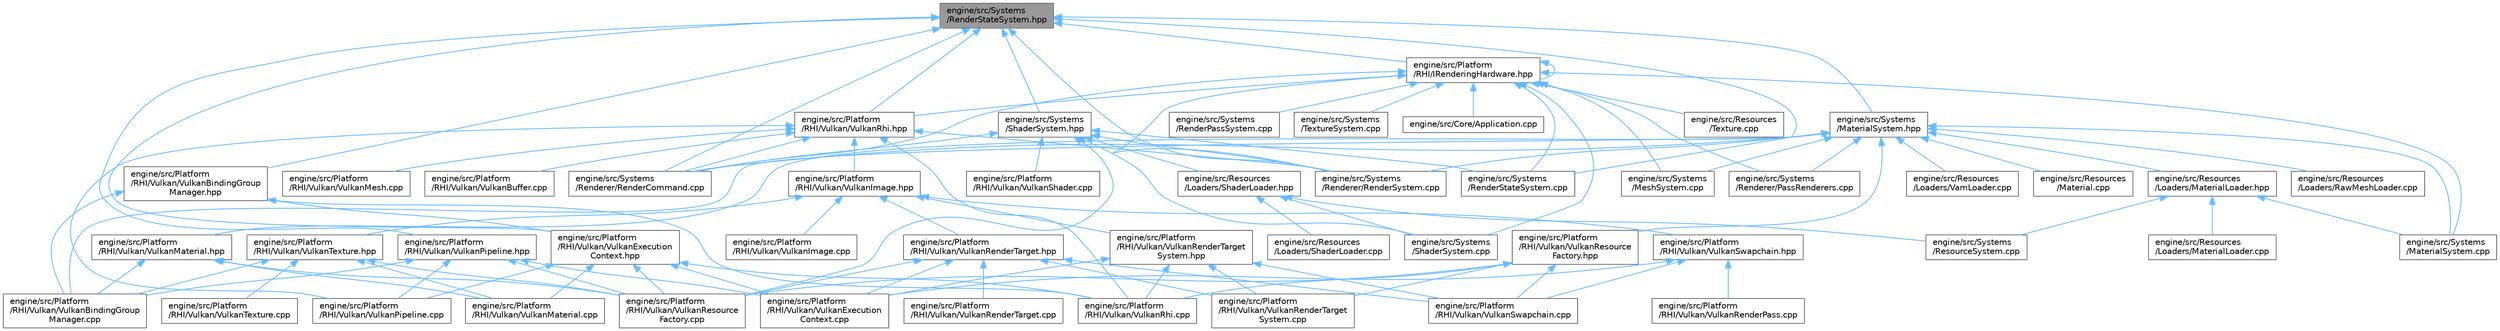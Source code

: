 digraph "engine/src/Systems/RenderStateSystem.hpp"
{
 // LATEX_PDF_SIZE
  bgcolor="transparent";
  edge [fontname=Helvetica,fontsize=10,labelfontname=Helvetica,labelfontsize=10];
  node [fontname=Helvetica,fontsize=10,shape=box,height=0.2,width=0.4];
  Node1 [id="Node000001",label="engine/src/Systems\l/RenderStateSystem.hpp",height=0.2,width=0.4,color="gray40", fillcolor="grey60", style="filled", fontcolor="black",tooltip=" "];
  Node1 -> Node2 [id="edge96_Node000001_Node000002",dir="back",color="steelblue1",style="solid",tooltip=" "];
  Node2 [id="Node000002",label="engine/src/Platform\l/RHI/IRenderingHardware.hpp",height=0.2,width=0.4,color="grey40", fillcolor="white", style="filled",URL="$_i_rendering_hardware_8hpp.html",tooltip=" "];
  Node2 -> Node3 [id="edge97_Node000002_Node000003",dir="back",color="steelblue1",style="solid",tooltip=" "];
  Node3 [id="Node000003",label="engine/src/Core/Application.cpp",height=0.2,width=0.4,color="grey40", fillcolor="white", style="filled",URL="$_application_8cpp.html",tooltip=" "];
  Node2 -> Node2 [id="edge98_Node000002_Node000002",dir="back",color="steelblue1",style="solid",tooltip=" "];
  Node2 -> Node4 [id="edge99_Node000002_Node000004",dir="back",color="steelblue1",style="solid",tooltip=" "];
  Node4 [id="Node000004",label="engine/src/Platform\l/RHI/Vulkan/VulkanRhi.hpp",height=0.2,width=0.4,color="grey40", fillcolor="white", style="filled",URL="$_vulkan_rhi_8hpp.html",tooltip=" "];
  Node4 -> Node5 [id="edge100_Node000004_Node000005",dir="back",color="steelblue1",style="solid",tooltip=" "];
  Node5 [id="Node000005",label="engine/src/Platform\l/RHI/Vulkan/VulkanBuffer.cpp",height=0.2,width=0.4,color="grey40", fillcolor="white", style="filled",URL="$_vulkan_buffer_8cpp.html",tooltip=" "];
  Node4 -> Node6 [id="edge101_Node000004_Node000006",dir="back",color="steelblue1",style="solid",tooltip=" "];
  Node6 [id="Node000006",label="engine/src/Platform\l/RHI/Vulkan/VulkanImage.hpp",height=0.2,width=0.4,color="grey40", fillcolor="white", style="filled",URL="$_vulkan_image_8hpp.html",tooltip=" "];
  Node6 -> Node7 [id="edge102_Node000006_Node000007",dir="back",color="steelblue1",style="solid",tooltip=" "];
  Node7 [id="Node000007",label="engine/src/Platform\l/RHI/Vulkan/VulkanImage.cpp",height=0.2,width=0.4,color="grey40", fillcolor="white", style="filled",URL="$_vulkan_image_8cpp.html",tooltip=" "];
  Node6 -> Node8 [id="edge103_Node000006_Node000008",dir="back",color="steelblue1",style="solid",tooltip=" "];
  Node8 [id="Node000008",label="engine/src/Platform\l/RHI/Vulkan/VulkanRenderTarget.hpp",height=0.2,width=0.4,color="grey40", fillcolor="white", style="filled",URL="$_vulkan_render_target_8hpp.html",tooltip=" "];
  Node8 -> Node9 [id="edge104_Node000008_Node000009",dir="back",color="steelblue1",style="solid",tooltip=" "];
  Node9 [id="Node000009",label="engine/src/Platform\l/RHI/Vulkan/VulkanExecution\lContext.cpp",height=0.2,width=0.4,color="grey40", fillcolor="white", style="filled",URL="$_vulkan_execution_context_8cpp.html",tooltip=" "];
  Node8 -> Node10 [id="edge105_Node000008_Node000010",dir="back",color="steelblue1",style="solid",tooltip=" "];
  Node10 [id="Node000010",label="engine/src/Platform\l/RHI/Vulkan/VulkanRenderTarget.cpp",height=0.2,width=0.4,color="grey40", fillcolor="white", style="filled",URL="$_vulkan_render_target_8cpp.html",tooltip=" "];
  Node8 -> Node11 [id="edge106_Node000008_Node000011",dir="back",color="steelblue1",style="solid",tooltip=" "];
  Node11 [id="Node000011",label="engine/src/Platform\l/RHI/Vulkan/VulkanRenderTarget\lSystem.cpp",height=0.2,width=0.4,color="grey40", fillcolor="white", style="filled",URL="$_vulkan_render_target_system_8cpp.html",tooltip=" "];
  Node8 -> Node12 [id="edge107_Node000008_Node000012",dir="back",color="steelblue1",style="solid",tooltip=" "];
  Node12 [id="Node000012",label="engine/src/Platform\l/RHI/Vulkan/VulkanResource\lFactory.cpp",height=0.2,width=0.4,color="grey40", fillcolor="white", style="filled",URL="$_vulkan_resource_factory_8cpp.html",tooltip=" "];
  Node8 -> Node13 [id="edge108_Node000008_Node000013",dir="back",color="steelblue1",style="solid",tooltip=" "];
  Node13 [id="Node000013",label="engine/src/Platform\l/RHI/Vulkan/VulkanSwapchain.cpp",height=0.2,width=0.4,color="grey40", fillcolor="white", style="filled",URL="$_vulkan_swapchain_8cpp.html",tooltip=" "];
  Node6 -> Node14 [id="edge109_Node000006_Node000014",dir="back",color="steelblue1",style="solid",tooltip=" "];
  Node14 [id="Node000014",label="engine/src/Platform\l/RHI/Vulkan/VulkanRenderTarget\lSystem.hpp",height=0.2,width=0.4,color="grey40", fillcolor="white", style="filled",URL="$_vulkan_render_target_system_8hpp.html",tooltip=" "];
  Node14 -> Node9 [id="edge110_Node000014_Node000009",dir="back",color="steelblue1",style="solid",tooltip=" "];
  Node14 -> Node11 [id="edge111_Node000014_Node000011",dir="back",color="steelblue1",style="solid",tooltip=" "];
  Node14 -> Node15 [id="edge112_Node000014_Node000015",dir="back",color="steelblue1",style="solid",tooltip=" "];
  Node15 [id="Node000015",label="engine/src/Platform\l/RHI/Vulkan/VulkanRhi.cpp",height=0.2,width=0.4,color="grey40", fillcolor="white", style="filled",URL="$_vulkan_rhi_8cpp.html",tooltip=" "];
  Node14 -> Node13 [id="edge113_Node000014_Node000013",dir="back",color="steelblue1",style="solid",tooltip=" "];
  Node6 -> Node16 [id="edge114_Node000006_Node000016",dir="back",color="steelblue1",style="solid",tooltip=" "];
  Node16 [id="Node000016",label="engine/src/Platform\l/RHI/Vulkan/VulkanSwapchain.hpp",height=0.2,width=0.4,color="grey40", fillcolor="white", style="filled",URL="$_vulkan_swapchain_8hpp.html",tooltip=" "];
  Node16 -> Node9 [id="edge115_Node000016_Node000009",dir="back",color="steelblue1",style="solid",tooltip=" "];
  Node16 -> Node17 [id="edge116_Node000016_Node000017",dir="back",color="steelblue1",style="solid",tooltip=" "];
  Node17 [id="Node000017",label="engine/src/Platform\l/RHI/Vulkan/VulkanRenderPass.cpp",height=0.2,width=0.4,color="grey40", fillcolor="white", style="filled",URL="$_vulkan_render_pass_8cpp.html",tooltip=" "];
  Node16 -> Node13 [id="edge117_Node000016_Node000013",dir="back",color="steelblue1",style="solid",tooltip=" "];
  Node6 -> Node18 [id="edge118_Node000006_Node000018",dir="back",color="steelblue1",style="solid",tooltip=" "];
  Node18 [id="Node000018",label="engine/src/Platform\l/RHI/Vulkan/VulkanTexture.hpp",height=0.2,width=0.4,color="grey40", fillcolor="white", style="filled",URL="$_vulkan_texture_8hpp.html",tooltip=" "];
  Node18 -> Node19 [id="edge119_Node000018_Node000019",dir="back",color="steelblue1",style="solid",tooltip=" "];
  Node19 [id="Node000019",label="engine/src/Platform\l/RHI/Vulkan/VulkanBindingGroup\lManager.cpp",height=0.2,width=0.4,color="grey40", fillcolor="white", style="filled",URL="$_vulkan_binding_group_manager_8cpp.html",tooltip=" "];
  Node18 -> Node20 [id="edge120_Node000018_Node000020",dir="back",color="steelblue1",style="solid",tooltip=" "];
  Node20 [id="Node000020",label="engine/src/Platform\l/RHI/Vulkan/VulkanMaterial.cpp",height=0.2,width=0.4,color="grey40", fillcolor="white", style="filled",URL="$_vulkan_material_8cpp.html",tooltip=" "];
  Node18 -> Node12 [id="edge121_Node000018_Node000012",dir="back",color="steelblue1",style="solid",tooltip=" "];
  Node18 -> Node21 [id="edge122_Node000018_Node000021",dir="back",color="steelblue1",style="solid",tooltip=" "];
  Node21 [id="Node000021",label="engine/src/Platform\l/RHI/Vulkan/VulkanTexture.cpp",height=0.2,width=0.4,color="grey40", fillcolor="white", style="filled",URL="$_vulkan_texture_8cpp.html",tooltip=" "];
  Node4 -> Node22 [id="edge123_Node000004_Node000022",dir="back",color="steelblue1",style="solid",tooltip=" "];
  Node22 [id="Node000022",label="engine/src/Platform\l/RHI/Vulkan/VulkanMesh.cpp",height=0.2,width=0.4,color="grey40", fillcolor="white", style="filled",URL="$_vulkan_mesh_8cpp.html",tooltip=" "];
  Node4 -> Node23 [id="edge124_Node000004_Node000023",dir="back",color="steelblue1",style="solid",tooltip=" "];
  Node23 [id="Node000023",label="engine/src/Platform\l/RHI/Vulkan/VulkanPipeline.cpp",height=0.2,width=0.4,color="grey40", fillcolor="white", style="filled",URL="$_vulkan_pipeline_8cpp.html",tooltip=" "];
  Node4 -> Node15 [id="edge125_Node000004_Node000015",dir="back",color="steelblue1",style="solid",tooltip=" "];
  Node4 -> Node24 [id="edge126_Node000004_Node000024",dir="back",color="steelblue1",style="solid",tooltip=" "];
  Node24 [id="Node000024",label="engine/src/Systems\l/Renderer/RenderCommand.cpp",height=0.2,width=0.4,color="grey40", fillcolor="white", style="filled",URL="$_render_command_8cpp.html",tooltip=" "];
  Node4 -> Node25 [id="edge127_Node000004_Node000025",dir="back",color="steelblue1",style="solid",tooltip=" "];
  Node25 [id="Node000025",label="engine/src/Systems\l/Renderer/RenderSystem.cpp",height=0.2,width=0.4,color="grey40", fillcolor="white", style="filled",URL="$_render_system_8cpp.html",tooltip=" "];
  Node2 -> Node26 [id="edge128_Node000002_Node000026",dir="back",color="steelblue1",style="solid",tooltip=" "];
  Node26 [id="Node000026",label="engine/src/Resources\l/Texture.cpp",height=0.2,width=0.4,color="grey40", fillcolor="white", style="filled",URL="$_texture_8cpp.html",tooltip=" "];
  Node2 -> Node27 [id="edge129_Node000002_Node000027",dir="back",color="steelblue1",style="solid",tooltip=" "];
  Node27 [id="Node000027",label="engine/src/Systems\l/MaterialSystem.cpp",height=0.2,width=0.4,color="grey40", fillcolor="white", style="filled",URL="$_material_system_8cpp.html",tooltip=" "];
  Node2 -> Node28 [id="edge130_Node000002_Node000028",dir="back",color="steelblue1",style="solid",tooltip=" "];
  Node28 [id="Node000028",label="engine/src/Systems\l/MeshSystem.cpp",height=0.2,width=0.4,color="grey40", fillcolor="white", style="filled",URL="$_mesh_system_8cpp.html",tooltip=" "];
  Node2 -> Node29 [id="edge131_Node000002_Node000029",dir="back",color="steelblue1",style="solid",tooltip=" "];
  Node29 [id="Node000029",label="engine/src/Systems\l/RenderPassSystem.cpp",height=0.2,width=0.4,color="grey40", fillcolor="white", style="filled",URL="$_render_pass_system_8cpp.html",tooltip=" "];
  Node2 -> Node30 [id="edge132_Node000002_Node000030",dir="back",color="steelblue1",style="solid",tooltip=" "];
  Node30 [id="Node000030",label="engine/src/Systems\l/RenderStateSystem.cpp",height=0.2,width=0.4,color="grey40", fillcolor="white", style="filled",URL="$_render_state_system_8cpp.html",tooltip=" "];
  Node2 -> Node31 [id="edge133_Node000002_Node000031",dir="back",color="steelblue1",style="solid",tooltip=" "];
  Node31 [id="Node000031",label="engine/src/Systems\l/Renderer/PassRenderers.cpp",height=0.2,width=0.4,color="grey40", fillcolor="white", style="filled",URL="$_pass_renderers_8cpp.html",tooltip=" "];
  Node2 -> Node24 [id="edge134_Node000002_Node000024",dir="back",color="steelblue1",style="solid",tooltip=" "];
  Node2 -> Node25 [id="edge135_Node000002_Node000025",dir="back",color="steelblue1",style="solid",tooltip=" "];
  Node2 -> Node32 [id="edge136_Node000002_Node000032",dir="back",color="steelblue1",style="solid",tooltip=" "];
  Node32 [id="Node000032",label="engine/src/Systems\l/ShaderSystem.cpp",height=0.2,width=0.4,color="grey40", fillcolor="white", style="filled",URL="$_shader_system_8cpp.html",tooltip=" "];
  Node2 -> Node33 [id="edge137_Node000002_Node000033",dir="back",color="steelblue1",style="solid",tooltip=" "];
  Node33 [id="Node000033",label="engine/src/Systems\l/TextureSystem.cpp",height=0.2,width=0.4,color="grey40", fillcolor="white", style="filled",URL="$_texture_system_8cpp.html",tooltip=" "];
  Node1 -> Node34 [id="edge138_Node000001_Node000034",dir="back",color="steelblue1",style="solid",tooltip=" "];
  Node34 [id="Node000034",label="engine/src/Platform\l/RHI/Vulkan/VulkanBindingGroup\lManager.hpp",height=0.2,width=0.4,color="grey40", fillcolor="white", style="filled",URL="$_vulkan_binding_group_manager_8hpp.html",tooltip=" "];
  Node34 -> Node19 [id="edge139_Node000034_Node000019",dir="back",color="steelblue1",style="solid",tooltip=" "];
  Node34 -> Node35 [id="edge140_Node000034_Node000035",dir="back",color="steelblue1",style="solid",tooltip=" "];
  Node35 [id="Node000035",label="engine/src/Platform\l/RHI/Vulkan/VulkanExecution\lContext.hpp",height=0.2,width=0.4,color="grey40", fillcolor="white", style="filled",URL="$_vulkan_execution_context_8hpp.html",tooltip=" "];
  Node35 -> Node9 [id="edge141_Node000035_Node000009",dir="back",color="steelblue1",style="solid",tooltip=" "];
  Node35 -> Node20 [id="edge142_Node000035_Node000020",dir="back",color="steelblue1",style="solid",tooltip=" "];
  Node35 -> Node23 [id="edge143_Node000035_Node000023",dir="back",color="steelblue1",style="solid",tooltip=" "];
  Node35 -> Node12 [id="edge144_Node000035_Node000012",dir="back",color="steelblue1",style="solid",tooltip=" "];
  Node35 -> Node15 [id="edge145_Node000035_Node000015",dir="back",color="steelblue1",style="solid",tooltip=" "];
  Node34 -> Node15 [id="edge146_Node000034_Node000015",dir="back",color="steelblue1",style="solid",tooltip=" "];
  Node1 -> Node35 [id="edge147_Node000001_Node000035",dir="back",color="steelblue1",style="solid",tooltip=" "];
  Node1 -> Node36 [id="edge148_Node000001_Node000036",dir="back",color="steelblue1",style="solid",tooltip=" "];
  Node36 [id="Node000036",label="engine/src/Platform\l/RHI/Vulkan/VulkanPipeline.hpp",height=0.2,width=0.4,color="grey40", fillcolor="white", style="filled",URL="$_vulkan_pipeline_8hpp.html",tooltip=" "];
  Node36 -> Node19 [id="edge149_Node000036_Node000019",dir="back",color="steelblue1",style="solid",tooltip=" "];
  Node36 -> Node9 [id="edge150_Node000036_Node000009",dir="back",color="steelblue1",style="solid",tooltip=" "];
  Node36 -> Node23 [id="edge151_Node000036_Node000023",dir="back",color="steelblue1",style="solid",tooltip=" "];
  Node36 -> Node12 [id="edge152_Node000036_Node000012",dir="back",color="steelblue1",style="solid",tooltip=" "];
  Node1 -> Node4 [id="edge153_Node000001_Node000004",dir="back",color="steelblue1",style="solid",tooltip=" "];
  Node1 -> Node37 [id="edge154_Node000001_Node000037",dir="back",color="steelblue1",style="solid",tooltip=" "];
  Node37 [id="Node000037",label="engine/src/Systems\l/MaterialSystem.hpp",height=0.2,width=0.4,color="grey40", fillcolor="white", style="filled",URL="$_material_system_8hpp.html",tooltip=" "];
  Node37 -> Node19 [id="edge155_Node000037_Node000019",dir="back",color="steelblue1",style="solid",tooltip=" "];
  Node37 -> Node38 [id="edge156_Node000037_Node000038",dir="back",color="steelblue1",style="solid",tooltip=" "];
  Node38 [id="Node000038",label="engine/src/Platform\l/RHI/Vulkan/VulkanMaterial.hpp",height=0.2,width=0.4,color="grey40", fillcolor="white", style="filled",URL="$_vulkan_material_8hpp.html",tooltip=" "];
  Node38 -> Node19 [id="edge157_Node000038_Node000019",dir="back",color="steelblue1",style="solid",tooltip=" "];
  Node38 -> Node20 [id="edge158_Node000038_Node000020",dir="back",color="steelblue1",style="solid",tooltip=" "];
  Node38 -> Node12 [id="edge159_Node000038_Node000012",dir="back",color="steelblue1",style="solid",tooltip=" "];
  Node37 -> Node39 [id="edge160_Node000037_Node000039",dir="back",color="steelblue1",style="solid",tooltip=" "];
  Node39 [id="Node000039",label="engine/src/Platform\l/RHI/Vulkan/VulkanResource\lFactory.hpp",height=0.2,width=0.4,color="grey40", fillcolor="white", style="filled",URL="$_vulkan_resource_factory_8hpp.html",tooltip=" "];
  Node39 -> Node11 [id="edge161_Node000039_Node000011",dir="back",color="steelblue1",style="solid",tooltip=" "];
  Node39 -> Node12 [id="edge162_Node000039_Node000012",dir="back",color="steelblue1",style="solid",tooltip=" "];
  Node39 -> Node15 [id="edge163_Node000039_Node000015",dir="back",color="steelblue1",style="solid",tooltip=" "];
  Node39 -> Node13 [id="edge164_Node000039_Node000013",dir="back",color="steelblue1",style="solid",tooltip=" "];
  Node37 -> Node40 [id="edge165_Node000037_Node000040",dir="back",color="steelblue1",style="solid",tooltip=" "];
  Node40 [id="Node000040",label="engine/src/Resources\l/Loaders/MaterialLoader.hpp",height=0.2,width=0.4,color="grey40", fillcolor="white", style="filled",URL="$_material_loader_8hpp.html",tooltip=" "];
  Node40 -> Node41 [id="edge166_Node000040_Node000041",dir="back",color="steelblue1",style="solid",tooltip=" "];
  Node41 [id="Node000041",label="engine/src/Resources\l/Loaders/MaterialLoader.cpp",height=0.2,width=0.4,color="grey40", fillcolor="white", style="filled",URL="$_material_loader_8cpp.html",tooltip=" "];
  Node40 -> Node27 [id="edge167_Node000040_Node000027",dir="back",color="steelblue1",style="solid",tooltip=" "];
  Node40 -> Node42 [id="edge168_Node000040_Node000042",dir="back",color="steelblue1",style="solid",tooltip=" "];
  Node42 [id="Node000042",label="engine/src/Systems\l/ResourceSystem.cpp",height=0.2,width=0.4,color="grey40", fillcolor="white", style="filled",URL="$_resource_system_8cpp.html",tooltip=" "];
  Node37 -> Node43 [id="edge169_Node000037_Node000043",dir="back",color="steelblue1",style="solid",tooltip=" "];
  Node43 [id="Node000043",label="engine/src/Resources\l/Loaders/RawMeshLoader.cpp",height=0.2,width=0.4,color="grey40", fillcolor="white", style="filled",URL="$_raw_mesh_loader_8cpp.html",tooltip=" "];
  Node37 -> Node44 [id="edge170_Node000037_Node000044",dir="back",color="steelblue1",style="solid",tooltip=" "];
  Node44 [id="Node000044",label="engine/src/Resources\l/Loaders/VamLoader.cpp",height=0.2,width=0.4,color="grey40", fillcolor="white", style="filled",URL="$_vam_loader_8cpp.html",tooltip=" "];
  Node37 -> Node45 [id="edge171_Node000037_Node000045",dir="back",color="steelblue1",style="solid",tooltip=" "];
  Node45 [id="Node000045",label="engine/src/Resources\l/Material.cpp",height=0.2,width=0.4,color="grey40", fillcolor="white", style="filled",URL="$_material_8cpp.html",tooltip=" "];
  Node37 -> Node27 [id="edge172_Node000037_Node000027",dir="back",color="steelblue1",style="solid",tooltip=" "];
  Node37 -> Node28 [id="edge173_Node000037_Node000028",dir="back",color="steelblue1",style="solid",tooltip=" "];
  Node37 -> Node31 [id="edge174_Node000037_Node000031",dir="back",color="steelblue1",style="solid",tooltip=" "];
  Node37 -> Node24 [id="edge175_Node000037_Node000024",dir="back",color="steelblue1",style="solid",tooltip=" "];
  Node37 -> Node25 [id="edge176_Node000037_Node000025",dir="back",color="steelblue1",style="solid",tooltip=" "];
  Node1 -> Node30 [id="edge177_Node000001_Node000030",dir="back",color="steelblue1",style="solid",tooltip=" "];
  Node1 -> Node24 [id="edge178_Node000001_Node000024",dir="back",color="steelblue1",style="solid",tooltip=" "];
  Node1 -> Node25 [id="edge179_Node000001_Node000025",dir="back",color="steelblue1",style="solid",tooltip=" "];
  Node1 -> Node46 [id="edge180_Node000001_Node000046",dir="back",color="steelblue1",style="solid",tooltip=" "];
  Node46 [id="Node000046",label="engine/src/Systems\l/ShaderSystem.hpp",height=0.2,width=0.4,color="grey40", fillcolor="white", style="filled",URL="$_shader_system_8hpp.html",tooltip=" "];
  Node46 -> Node12 [id="edge181_Node000046_Node000012",dir="back",color="steelblue1",style="solid",tooltip=" "];
  Node46 -> Node47 [id="edge182_Node000046_Node000047",dir="back",color="steelblue1",style="solid",tooltip=" "];
  Node47 [id="Node000047",label="engine/src/Platform\l/RHI/Vulkan/VulkanShader.cpp",height=0.2,width=0.4,color="grey40", fillcolor="white", style="filled",URL="$_vulkan_shader_8cpp.html",tooltip=" "];
  Node46 -> Node48 [id="edge183_Node000046_Node000048",dir="back",color="steelblue1",style="solid",tooltip=" "];
  Node48 [id="Node000048",label="engine/src/Resources\l/Loaders/ShaderLoader.hpp",height=0.2,width=0.4,color="grey40", fillcolor="white", style="filled",URL="$_shader_loader_8hpp.html",tooltip=" "];
  Node48 -> Node49 [id="edge184_Node000048_Node000049",dir="back",color="steelblue1",style="solid",tooltip=" "];
  Node49 [id="Node000049",label="engine/src/Resources\l/Loaders/ShaderLoader.cpp",height=0.2,width=0.4,color="grey40", fillcolor="white", style="filled",URL="$_shader_loader_8cpp.html",tooltip=" "];
  Node48 -> Node42 [id="edge185_Node000048_Node000042",dir="back",color="steelblue1",style="solid",tooltip=" "];
  Node48 -> Node32 [id="edge186_Node000048_Node000032",dir="back",color="steelblue1",style="solid",tooltip=" "];
  Node46 -> Node30 [id="edge187_Node000046_Node000030",dir="back",color="steelblue1",style="solid",tooltip=" "];
  Node46 -> Node24 [id="edge188_Node000046_Node000024",dir="back",color="steelblue1",style="solid",tooltip=" "];
  Node46 -> Node25 [id="edge189_Node000046_Node000025",dir="back",color="steelblue1",style="solid",tooltip=" "];
  Node46 -> Node32 [id="edge190_Node000046_Node000032",dir="back",color="steelblue1",style="solid",tooltip=" "];
}
